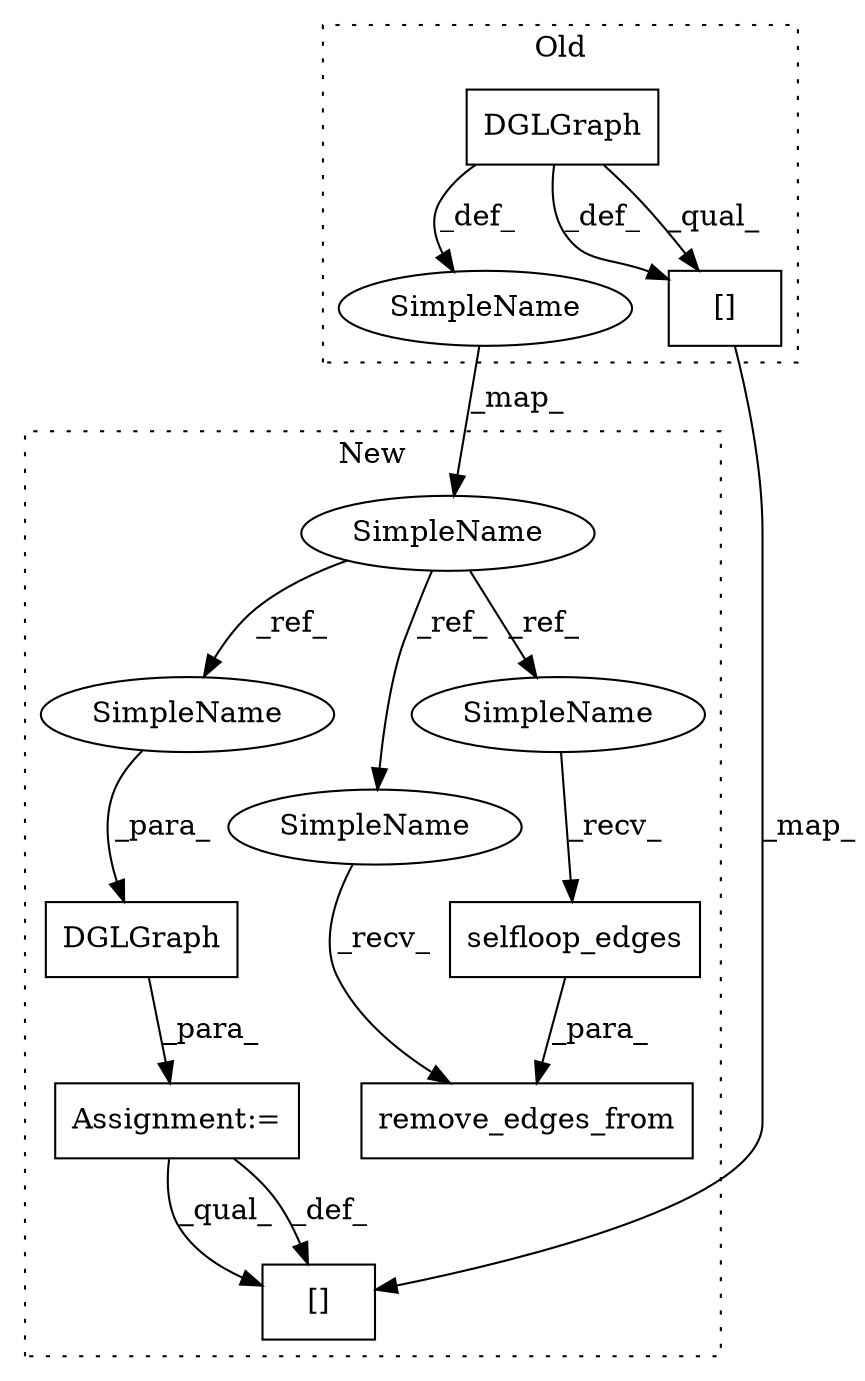 digraph G {
subgraph cluster0 {
1 [label="DGLGraph" a="32" s="1934,1953" l="9,1" shape="box"];
5 [label="SimpleName" a="42" s="1932" l="1" shape="ellipse"];
9 [label="[]" a="2" s="2169,2183" l="8,1" shape="box"];
label = "Old";
style="dotted";
}
subgraph cluster1 {
2 [label="selfloop_edges" a="32" s="2000" l="16" shape="box"];
3 [label="remove_edges_from" a="32" s="1980,2016" l="18,1" shape="box"];
4 [label="SimpleName" a="42" s="1932" l="1" shape="ellipse"];
6 [label="DGLGraph" a="32" s="2081,2091" l="9,1" shape="box"];
7 [label="Assignment:=" a="7" s="2080" l="1" shape="box"];
8 [label="[]" a="2" s="2235,2249" l="8,1" shape="box"];
10 [label="SimpleName" a="42" s="2090" l="1" shape="ellipse"];
11 [label="SimpleName" a="42" s="1978" l="1" shape="ellipse"];
12 [label="SimpleName" a="42" s="1998" l="1" shape="ellipse"];
label = "New";
style="dotted";
}
1 -> 9 [label="_def_"];
1 -> 9 [label="_qual_"];
1 -> 5 [label="_def_"];
2 -> 3 [label="_para_"];
4 -> 12 [label="_ref_"];
4 -> 10 [label="_ref_"];
4 -> 11 [label="_ref_"];
5 -> 4 [label="_map_"];
6 -> 7 [label="_para_"];
7 -> 8 [label="_qual_"];
7 -> 8 [label="_def_"];
9 -> 8 [label="_map_"];
10 -> 6 [label="_para_"];
11 -> 3 [label="_recv_"];
12 -> 2 [label="_recv_"];
}